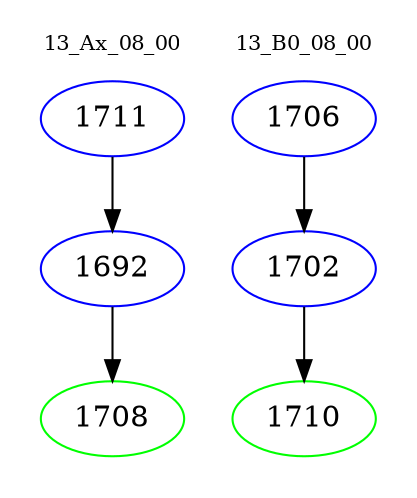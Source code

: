 digraph{
subgraph cluster_0 {
color = white
label = "13_Ax_08_00";
fontsize=10;
T0_1711 [label="1711", color="blue"]
T0_1711 -> T0_1692 [color="black"]
T0_1692 [label="1692", color="blue"]
T0_1692 -> T0_1708 [color="black"]
T0_1708 [label="1708", color="green"]
}
subgraph cluster_1 {
color = white
label = "13_B0_08_00";
fontsize=10;
T1_1706 [label="1706", color="blue"]
T1_1706 -> T1_1702 [color="black"]
T1_1702 [label="1702", color="blue"]
T1_1702 -> T1_1710 [color="black"]
T1_1710 [label="1710", color="green"]
}
}
